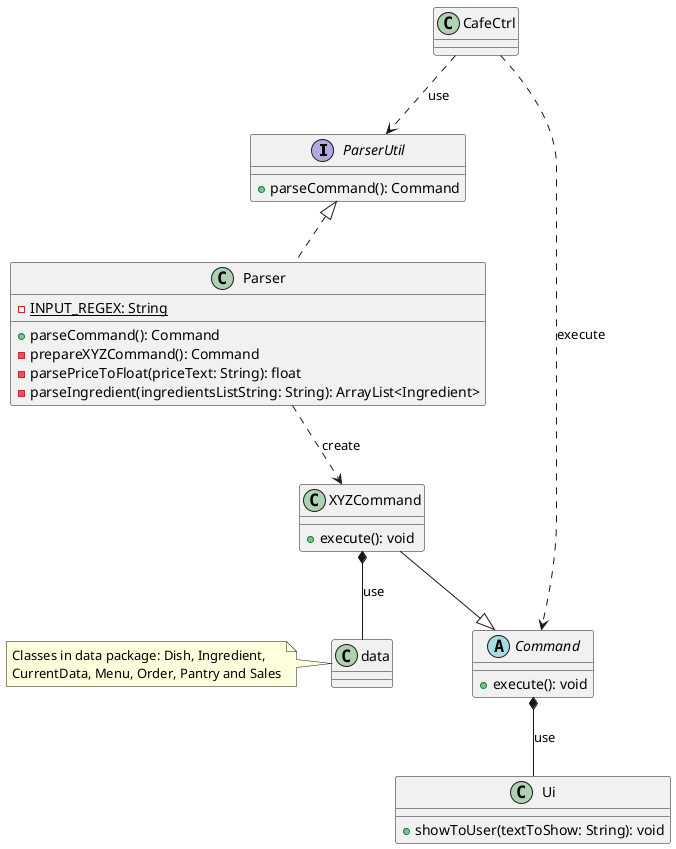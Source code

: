 @startuml
interface ParserUtil {
    +parseCommand(): Command
}

class Parser {
    -{static}INPUT_REGEX: String
    +parseCommand(): Command
    -prepareXYZCommand(): Command
    -parsePriceToFloat(priceText: String): float
    -parseIngredient(ingredientsListString: String): ArrayList<Ingredient>
}

abstract class Command {
    +execute(): void
}

class XYZCommand {
    +execute(): void
}

class Ui {
    +showToUser(textToShow: String): void
}

CafeCtrl ..> ParserUtil: use
XYZCommand --|> Command
CafeCtrl ..> Command: execute
ParserUtil <|.. Parser
Parser ..> XYZCommand: create
XYZCommand *-- data: use
note left: Classes in data package: Dish, Ingredient, \nCurrentData, Menu, Order, Pantry and Sales
Command *-- Ui: use
@enduml
